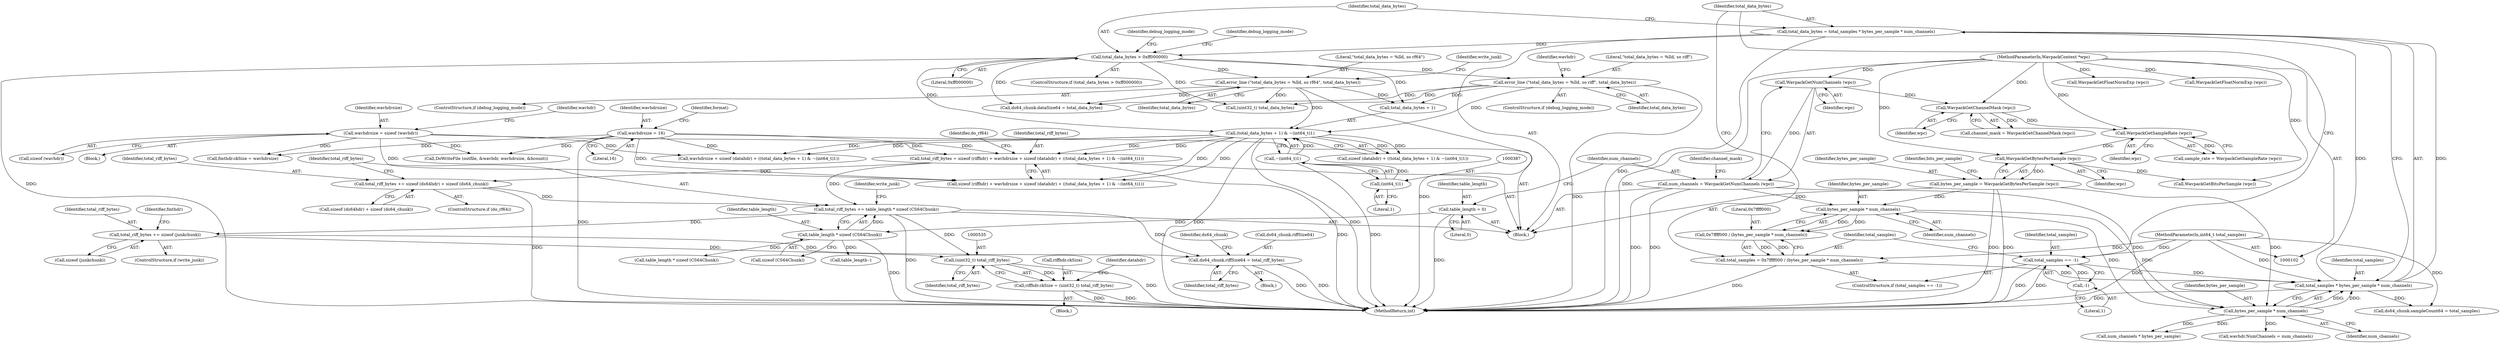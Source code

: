 digraph "0_WavPack_d5bf76b5a88d044a1be1d5656698e3ba737167e5_0@API" {
"1000406" [label="(Call,total_riff_bytes += sizeof (junkchunk))"];
"1000398" [label="(Call,total_riff_bytes += table_length * sizeof (CS64Chunk))"];
"1000400" [label="(Call,table_length * sizeof (CS64Chunk))"];
"1000117" [label="(Call,table_length = 0)"];
"1000391" [label="(Call,total_riff_bytes += sizeof (ds64hdr) + sizeof (ds64_chunk))"];
"1000371" [label="(Call,total_riff_bytes = sizeof (riffhdr) + wavhdrsize + sizeof (datahdr) + ((total_data_bytes + 1) & ~(int64_t)1))"];
"1000165" [label="(Call,wavhdrsize = 16)"];
"1000272" [label="(Call,wavhdrsize = sizeof (wavhdr))"];
"1000381" [label="(Call,(total_data_bytes + 1) & ~(int64_t)1)"];
"1000208" [label="(Call,error_line (\"total_data_bytes = %lld, so rf64\", total_data_bytes))"];
"1000202" [label="(Call,total_data_bytes > 0xff000000)"];
"1000194" [label="(Call,total_data_bytes = total_samples * bytes_per_sample * num_channels)"];
"1000196" [label="(Call,total_samples * bytes_per_sample * num_channels)"];
"1000187" [label="(Call,total_samples = 0x7ffff000 / (bytes_per_sample * num_channels))"];
"1000189" [label="(Call,0x7ffff000 / (bytes_per_sample * num_channels))"];
"1000191" [label="(Call,bytes_per_sample * num_channels)"];
"1000147" [label="(Call,bytes_per_sample = WavpackGetBytesPerSample (wpc))"];
"1000149" [label="(Call,WavpackGetBytesPerSample (wpc))"];
"1000144" [label="(Call,WavpackGetSampleRate (wpc))"];
"1000139" [label="(Call,WavpackGetChannelMask (wpc))"];
"1000134" [label="(Call,WavpackGetNumChannels (wpc))"];
"1000104" [label="(MethodParameterIn,WavpackContext *wpc)"];
"1000132" [label="(Call,num_channels = WavpackGetNumChannels (wpc))"];
"1000105" [label="(MethodParameterIn,int64_t total_samples)"];
"1000183" [label="(Call,total_samples == -1)"];
"1000185" [label="(Call,-1)"];
"1000198" [label="(Call,bytes_per_sample * num_channels)"];
"1000220" [label="(Call,error_line (\"total_data_bytes = %lld, so riff\", total_data_bytes))"];
"1000385" [label="(Call,~(int64_t)1)"];
"1000386" [label="(Call,(int64_t)1)"];
"1000484" [label="(Call,ds64_chunk.riffSize64 = total_riff_bytes)"];
"1000534" [label="(Call,(uint32_t) total_riff_bytes)"];
"1000530" [label="(Call,riffhdr.ckSize = (uint32_t) total_riff_bytes)"];
"1000147" [label="(Call,bytes_per_sample = WavpackGetBytesPerSample (wpc))"];
"1000203" [label="(Identifier,total_data_bytes)"];
"1000246" [label="(Call,num_channels * bytes_per_sample)"];
"1000142" [label="(Call,sample_rate = WavpackGetSampleRate (wpc))"];
"1000412" [label="(Identifier,fmthdr)"];
"1000145" [label="(Identifier,wpc)"];
"1000204" [label="(Literal,0xff000000)"];
"1000192" [label="(Identifier,bytes_per_sample)"];
"1000194" [label="(Call,total_data_bytes = total_samples * bytes_per_sample * num_channels)"];
"1000389" [label="(ControlStructure,if (do_rf64))"];
"1000392" [label="(Identifier,total_riff_bytes)"];
"1000534" [label="(Call,(uint32_t) total_riff_bytes)"];
"1000139" [label="(Call,WavpackGetChannelMask (wpc))"];
"1000390" [label="(Identifier,do_rf64)"];
"1000195" [label="(Identifier,total_data_bytes)"];
"1000224" [label="(Identifier,wavhdr)"];
"1000461" [label="(Block,)"];
"1000529" [label="(Block,)"];
"1000271" [label="(Block,)"];
"1000140" [label="(Identifier,wpc)"];
"1000196" [label="(Call,total_samples * bytes_per_sample * num_channels)"];
"1000183" [label="(Call,total_samples == -1)"];
"1000167" [label="(Literal,16)"];
"1000402" [label="(Call,sizeof (CS64Chunk))"];
"1000485" [label="(Call,ds64_chunk.riffSize64)"];
"1000206" [label="(ControlStructure,if (debug_logging_mode))"];
"1000400" [label="(Call,table_length * sizeof (CS64Chunk))"];
"1000207" [label="(Identifier,debug_logging_mode)"];
"1000404" [label="(ControlStructure,if (write_junk))"];
"1000373" [label="(Call,sizeof (riffhdr) + wavhdrsize + sizeof (datahdr) + ((total_data_bytes + 1) & ~(int64_t)1))"];
"1000149" [label="(Call,WavpackGetBytesPerSample (wpc))"];
"1000539" [label="(Identifier,datahdr)"];
"1000484" [label="(Call,ds64_chunk.riffSize64 = total_riff_bytes)"];
"1000382" [label="(Call,total_data_bytes + 1)"];
"1000138" [label="(Identifier,channel_mask)"];
"1000530" [label="(Call,riffhdr.ckSize = (uint32_t) total_riff_bytes)"];
"1000166" [label="(Identifier,wavhdrsize)"];
"1000153" [label="(Identifier,bits_per_sample)"];
"1000221" [label="(Literal,\"total_data_bytes = %lld, so riff\")"];
"1000150" [label="(Identifier,wpc)"];
"1000144" [label="(Call,WavpackGetSampleRate (wpc))"];
"1000135" [label="(Identifier,wpc)"];
"1000199" [label="(Identifier,bytes_per_sample)"];
"1000273" [label="(Identifier,wavhdrsize)"];
"1000119" [label="(Literal,0)"];
"1000230" [label="(Call,wavhdr.NumChannels = num_channels)"];
"1000693" [label="(Call,DoWriteFile (outfile, &wavhdr, wavhdrsize, &bcount))"];
"1000488" [label="(Identifier,total_riff_bytes)"];
"1000725" [label="(MethodReturn,int)"];
"1000220" [label="(Call,error_line (\"total_data_bytes = %lld, so riff\", total_data_bytes))"];
"1000388" [label="(Literal,1)"];
"1000371" [label="(Call,total_riff_bytes = sizeof (riffhdr) + wavhdrsize + sizeof (datahdr) + ((total_data_bytes + 1) & ~(int64_t)1))"];
"1000154" [label="(Call,WavpackGetBitsPerSample (wpc))"];
"1000385" [label="(Call,~(int64_t)1)"];
"1000391" [label="(Call,total_riff_bytes += sizeof (ds64hdr) + sizeof (ds64_chunk))"];
"1000408" [label="(Call,sizeof (junkchunk))"];
"1000174" [label="(Call,WavpackGetFloatNormExp (wpc))"];
"1000372" [label="(Identifier,total_riff_bytes)"];
"1000218" [label="(ControlStructure,if (debug_logging_mode))"];
"1000191" [label="(Call,bytes_per_sample * num_channels)"];
"1000386" [label="(Call,(int64_t)1)"];
"1000210" [label="(Identifier,total_data_bytes)"];
"1000105" [label="(MethodParameterIn,int64_t total_samples)"];
"1000219" [label="(Identifier,debug_logging_mode)"];
"1000399" [label="(Identifier,total_riff_bytes)"];
"1000134" [label="(Call,WavpackGetNumChannels (wpc))"];
"1000202" [label="(Call,total_data_bytes > 0xff000000)"];
"1000137" [label="(Call,channel_mask = WavpackGetChannelMask (wpc))"];
"1000148" [label="(Identifier,bytes_per_sample)"];
"1000222" [label="(Identifier,total_data_bytes)"];
"1000198" [label="(Call,bytes_per_sample * num_channels)"];
"1000636" [label="(Call,table_length--)"];
"1000401" [label="(Identifier,table_length)"];
"1000160" [label="(Call,WavpackGetFloatNormExp (wpc))"];
"1000398" [label="(Call,total_riff_bytes += table_length * sizeof (CS64Chunk))"];
"1000184" [label="(Identifier,total_samples)"];
"1000165" [label="(Call,wavhdrsize = 16)"];
"1000208" [label="(Call,error_line (\"total_data_bytes = %lld, so rf64\", total_data_bytes))"];
"1000117" [label="(Call,table_length = 0)"];
"1000104" [label="(MethodParameterIn,WavpackContext *wpc)"];
"1000381" [label="(Call,(total_data_bytes + 1) & ~(int64_t)1)"];
"1000182" [label="(ControlStructure,if (total_samples == -1))"];
"1000209" [label="(Literal,\"total_data_bytes = %lld, so rf64\")"];
"1000428" [label="(Call,fmthdr.ckSize = wavhdrsize)"];
"1000376" [label="(Call,wavhdrsize + sizeof (datahdr) + ((total_data_bytes + 1) & ~(int64_t)1))"];
"1000494" [label="(Call,ds64_chunk.sampleCount64 = total_samples)"];
"1000118" [label="(Identifier,table_length)"];
"1000378" [label="(Call,sizeof (datahdr) + ((total_data_bytes + 1) & ~(int64_t)1))"];
"1000405" [label="(Identifier,write_junk)"];
"1000193" [label="(Identifier,num_channels)"];
"1000186" [label="(Literal,1)"];
"1000197" [label="(Identifier,total_samples)"];
"1000190" [label="(Literal,0x7ffff000)"];
"1000278" [label="(Identifier,wavhdr)"];
"1000536" [label="(Identifier,total_riff_bytes)"];
"1000133" [label="(Identifier,num_channels)"];
"1000185" [label="(Call,-1)"];
"1000132" [label="(Call,num_channels = WavpackGetNumChannels (wpc))"];
"1000491" [label="(Identifier,ds64_chunk)"];
"1000478" [label="(Call,table_length * sizeof (CS64Chunk))"];
"1000189" [label="(Call,0x7ffff000 / (bytes_per_sample * num_channels))"];
"1000201" [label="(ControlStructure,if (total_data_bytes > 0xff000000))"];
"1000406" [label="(Call,total_riff_bytes += sizeof (junkchunk))"];
"1000200" [label="(Identifier,num_channels)"];
"1000531" [label="(Call,riffhdr.ckSize)"];
"1000274" [label="(Call,sizeof (wavhdr))"];
"1000541" [label="(Call,(uint32_t) total_data_bytes)"];
"1000212" [label="(Identifier,write_junk)"];
"1000107" [label="(Block,)"];
"1000407" [label="(Identifier,total_riff_bytes)"];
"1000188" [label="(Identifier,total_samples)"];
"1000272" [label="(Call,wavhdrsize = sizeof (wavhdr))"];
"1000393" [label="(Call,sizeof (ds64hdr) + sizeof (ds64_chunk))"];
"1000187" [label="(Call,total_samples = 0x7ffff000 / (bytes_per_sample * num_channels))"];
"1000171" [label="(Identifier,format)"];
"1000489" [label="(Call,ds64_chunk.dataSize64 = total_data_bytes)"];
"1000406" -> "1000404"  [label="AST: "];
"1000406" -> "1000408"  [label="CFG: "];
"1000407" -> "1000406"  [label="AST: "];
"1000408" -> "1000406"  [label="AST: "];
"1000412" -> "1000406"  [label="CFG: "];
"1000398" -> "1000406"  [label="DDG: "];
"1000406" -> "1000484"  [label="DDG: "];
"1000406" -> "1000534"  [label="DDG: "];
"1000398" -> "1000107"  [label="AST: "];
"1000398" -> "1000400"  [label="CFG: "];
"1000399" -> "1000398"  [label="AST: "];
"1000400" -> "1000398"  [label="AST: "];
"1000405" -> "1000398"  [label="CFG: "];
"1000398" -> "1000725"  [label="DDG: "];
"1000400" -> "1000398"  [label="DDG: "];
"1000391" -> "1000398"  [label="DDG: "];
"1000371" -> "1000398"  [label="DDG: "];
"1000398" -> "1000484"  [label="DDG: "];
"1000398" -> "1000534"  [label="DDG: "];
"1000400" -> "1000402"  [label="CFG: "];
"1000401" -> "1000400"  [label="AST: "];
"1000402" -> "1000400"  [label="AST: "];
"1000400" -> "1000725"  [label="DDG: "];
"1000117" -> "1000400"  [label="DDG: "];
"1000400" -> "1000478"  [label="DDG: "];
"1000400" -> "1000636"  [label="DDG: "];
"1000117" -> "1000107"  [label="AST: "];
"1000117" -> "1000119"  [label="CFG: "];
"1000118" -> "1000117"  [label="AST: "];
"1000119" -> "1000117"  [label="AST: "];
"1000133" -> "1000117"  [label="CFG: "];
"1000117" -> "1000725"  [label="DDG: "];
"1000391" -> "1000389"  [label="AST: "];
"1000391" -> "1000393"  [label="CFG: "];
"1000392" -> "1000391"  [label="AST: "];
"1000393" -> "1000391"  [label="AST: "];
"1000399" -> "1000391"  [label="CFG: "];
"1000391" -> "1000725"  [label="DDG: "];
"1000371" -> "1000391"  [label="DDG: "];
"1000371" -> "1000107"  [label="AST: "];
"1000371" -> "1000373"  [label="CFG: "];
"1000372" -> "1000371"  [label="AST: "];
"1000373" -> "1000371"  [label="AST: "];
"1000390" -> "1000371"  [label="CFG: "];
"1000371" -> "1000725"  [label="DDG: "];
"1000165" -> "1000371"  [label="DDG: "];
"1000272" -> "1000371"  [label="DDG: "];
"1000381" -> "1000371"  [label="DDG: "];
"1000381" -> "1000371"  [label="DDG: "];
"1000165" -> "1000107"  [label="AST: "];
"1000165" -> "1000167"  [label="CFG: "];
"1000166" -> "1000165"  [label="AST: "];
"1000167" -> "1000165"  [label="AST: "];
"1000171" -> "1000165"  [label="CFG: "];
"1000165" -> "1000725"  [label="DDG: "];
"1000165" -> "1000373"  [label="DDG: "];
"1000165" -> "1000376"  [label="DDG: "];
"1000165" -> "1000428"  [label="DDG: "];
"1000165" -> "1000693"  [label="DDG: "];
"1000272" -> "1000271"  [label="AST: "];
"1000272" -> "1000274"  [label="CFG: "];
"1000273" -> "1000272"  [label="AST: "];
"1000274" -> "1000272"  [label="AST: "];
"1000278" -> "1000272"  [label="CFG: "];
"1000272" -> "1000373"  [label="DDG: "];
"1000272" -> "1000376"  [label="DDG: "];
"1000272" -> "1000428"  [label="DDG: "];
"1000272" -> "1000693"  [label="DDG: "];
"1000381" -> "1000378"  [label="AST: "];
"1000381" -> "1000385"  [label="CFG: "];
"1000382" -> "1000381"  [label="AST: "];
"1000385" -> "1000381"  [label="AST: "];
"1000378" -> "1000381"  [label="CFG: "];
"1000381" -> "1000725"  [label="DDG: "];
"1000381" -> "1000725"  [label="DDG: "];
"1000381" -> "1000373"  [label="DDG: "];
"1000381" -> "1000373"  [label="DDG: "];
"1000381" -> "1000376"  [label="DDG: "];
"1000381" -> "1000376"  [label="DDG: "];
"1000381" -> "1000378"  [label="DDG: "];
"1000381" -> "1000378"  [label="DDG: "];
"1000208" -> "1000381"  [label="DDG: "];
"1000202" -> "1000381"  [label="DDG: "];
"1000220" -> "1000381"  [label="DDG: "];
"1000385" -> "1000381"  [label="DDG: "];
"1000208" -> "1000206"  [label="AST: "];
"1000208" -> "1000210"  [label="CFG: "];
"1000209" -> "1000208"  [label="AST: "];
"1000210" -> "1000208"  [label="AST: "];
"1000212" -> "1000208"  [label="CFG: "];
"1000208" -> "1000725"  [label="DDG: "];
"1000202" -> "1000208"  [label="DDG: "];
"1000208" -> "1000382"  [label="DDG: "];
"1000208" -> "1000489"  [label="DDG: "];
"1000208" -> "1000541"  [label="DDG: "];
"1000202" -> "1000201"  [label="AST: "];
"1000202" -> "1000204"  [label="CFG: "];
"1000203" -> "1000202"  [label="AST: "];
"1000204" -> "1000202"  [label="AST: "];
"1000207" -> "1000202"  [label="CFG: "];
"1000219" -> "1000202"  [label="CFG: "];
"1000202" -> "1000725"  [label="DDG: "];
"1000194" -> "1000202"  [label="DDG: "];
"1000202" -> "1000220"  [label="DDG: "];
"1000202" -> "1000382"  [label="DDG: "];
"1000202" -> "1000489"  [label="DDG: "];
"1000202" -> "1000541"  [label="DDG: "];
"1000194" -> "1000107"  [label="AST: "];
"1000194" -> "1000196"  [label="CFG: "];
"1000195" -> "1000194"  [label="AST: "];
"1000196" -> "1000194"  [label="AST: "];
"1000203" -> "1000194"  [label="CFG: "];
"1000194" -> "1000725"  [label="DDG: "];
"1000196" -> "1000194"  [label="DDG: "];
"1000196" -> "1000194"  [label="DDG: "];
"1000196" -> "1000198"  [label="CFG: "];
"1000197" -> "1000196"  [label="AST: "];
"1000198" -> "1000196"  [label="AST: "];
"1000196" -> "1000725"  [label="DDG: "];
"1000187" -> "1000196"  [label="DDG: "];
"1000183" -> "1000196"  [label="DDG: "];
"1000105" -> "1000196"  [label="DDG: "];
"1000198" -> "1000196"  [label="DDG: "];
"1000198" -> "1000196"  [label="DDG: "];
"1000196" -> "1000494"  [label="DDG: "];
"1000187" -> "1000182"  [label="AST: "];
"1000187" -> "1000189"  [label="CFG: "];
"1000188" -> "1000187"  [label="AST: "];
"1000189" -> "1000187"  [label="AST: "];
"1000195" -> "1000187"  [label="CFG: "];
"1000187" -> "1000725"  [label="DDG: "];
"1000189" -> "1000187"  [label="DDG: "];
"1000189" -> "1000187"  [label="DDG: "];
"1000105" -> "1000187"  [label="DDG: "];
"1000189" -> "1000191"  [label="CFG: "];
"1000190" -> "1000189"  [label="AST: "];
"1000191" -> "1000189"  [label="AST: "];
"1000191" -> "1000189"  [label="DDG: "];
"1000191" -> "1000189"  [label="DDG: "];
"1000191" -> "1000193"  [label="CFG: "];
"1000192" -> "1000191"  [label="AST: "];
"1000193" -> "1000191"  [label="AST: "];
"1000147" -> "1000191"  [label="DDG: "];
"1000132" -> "1000191"  [label="DDG: "];
"1000191" -> "1000198"  [label="DDG: "];
"1000191" -> "1000198"  [label="DDG: "];
"1000147" -> "1000107"  [label="AST: "];
"1000147" -> "1000149"  [label="CFG: "];
"1000148" -> "1000147"  [label="AST: "];
"1000149" -> "1000147"  [label="AST: "];
"1000153" -> "1000147"  [label="CFG: "];
"1000147" -> "1000725"  [label="DDG: "];
"1000147" -> "1000725"  [label="DDG: "];
"1000149" -> "1000147"  [label="DDG: "];
"1000147" -> "1000198"  [label="DDG: "];
"1000149" -> "1000150"  [label="CFG: "];
"1000150" -> "1000149"  [label="AST: "];
"1000144" -> "1000149"  [label="DDG: "];
"1000104" -> "1000149"  [label="DDG: "];
"1000149" -> "1000154"  [label="DDG: "];
"1000144" -> "1000142"  [label="AST: "];
"1000144" -> "1000145"  [label="CFG: "];
"1000145" -> "1000144"  [label="AST: "];
"1000142" -> "1000144"  [label="CFG: "];
"1000144" -> "1000142"  [label="DDG: "];
"1000139" -> "1000144"  [label="DDG: "];
"1000104" -> "1000144"  [label="DDG: "];
"1000139" -> "1000137"  [label="AST: "];
"1000139" -> "1000140"  [label="CFG: "];
"1000140" -> "1000139"  [label="AST: "];
"1000137" -> "1000139"  [label="CFG: "];
"1000139" -> "1000137"  [label="DDG: "];
"1000134" -> "1000139"  [label="DDG: "];
"1000104" -> "1000139"  [label="DDG: "];
"1000134" -> "1000132"  [label="AST: "];
"1000134" -> "1000135"  [label="CFG: "];
"1000135" -> "1000134"  [label="AST: "];
"1000132" -> "1000134"  [label="CFG: "];
"1000134" -> "1000132"  [label="DDG: "];
"1000104" -> "1000134"  [label="DDG: "];
"1000104" -> "1000102"  [label="AST: "];
"1000104" -> "1000725"  [label="DDG: "];
"1000104" -> "1000154"  [label="DDG: "];
"1000104" -> "1000160"  [label="DDG: "];
"1000104" -> "1000174"  [label="DDG: "];
"1000132" -> "1000107"  [label="AST: "];
"1000133" -> "1000132"  [label="AST: "];
"1000138" -> "1000132"  [label="CFG: "];
"1000132" -> "1000725"  [label="DDG: "];
"1000132" -> "1000725"  [label="DDG: "];
"1000132" -> "1000198"  [label="DDG: "];
"1000105" -> "1000102"  [label="AST: "];
"1000105" -> "1000725"  [label="DDG: "];
"1000105" -> "1000183"  [label="DDG: "];
"1000105" -> "1000494"  [label="DDG: "];
"1000183" -> "1000182"  [label="AST: "];
"1000183" -> "1000185"  [label="CFG: "];
"1000184" -> "1000183"  [label="AST: "];
"1000185" -> "1000183"  [label="AST: "];
"1000188" -> "1000183"  [label="CFG: "];
"1000195" -> "1000183"  [label="CFG: "];
"1000183" -> "1000725"  [label="DDG: "];
"1000183" -> "1000725"  [label="DDG: "];
"1000185" -> "1000183"  [label="DDG: "];
"1000185" -> "1000186"  [label="CFG: "];
"1000186" -> "1000185"  [label="AST: "];
"1000198" -> "1000200"  [label="CFG: "];
"1000199" -> "1000198"  [label="AST: "];
"1000200" -> "1000198"  [label="AST: "];
"1000198" -> "1000230"  [label="DDG: "];
"1000198" -> "1000246"  [label="DDG: "];
"1000198" -> "1000246"  [label="DDG: "];
"1000220" -> "1000218"  [label="AST: "];
"1000220" -> "1000222"  [label="CFG: "];
"1000221" -> "1000220"  [label="AST: "];
"1000222" -> "1000220"  [label="AST: "];
"1000224" -> "1000220"  [label="CFG: "];
"1000220" -> "1000725"  [label="DDG: "];
"1000220" -> "1000382"  [label="DDG: "];
"1000220" -> "1000489"  [label="DDG: "];
"1000220" -> "1000541"  [label="DDG: "];
"1000385" -> "1000386"  [label="CFG: "];
"1000386" -> "1000385"  [label="AST: "];
"1000385" -> "1000725"  [label="DDG: "];
"1000386" -> "1000385"  [label="DDG: "];
"1000386" -> "1000388"  [label="CFG: "];
"1000387" -> "1000386"  [label="AST: "];
"1000388" -> "1000386"  [label="AST: "];
"1000484" -> "1000461"  [label="AST: "];
"1000484" -> "1000488"  [label="CFG: "];
"1000485" -> "1000484"  [label="AST: "];
"1000488" -> "1000484"  [label="AST: "];
"1000491" -> "1000484"  [label="CFG: "];
"1000484" -> "1000725"  [label="DDG: "];
"1000484" -> "1000725"  [label="DDG: "];
"1000534" -> "1000530"  [label="AST: "];
"1000534" -> "1000536"  [label="CFG: "];
"1000535" -> "1000534"  [label="AST: "];
"1000536" -> "1000534"  [label="AST: "];
"1000530" -> "1000534"  [label="CFG: "];
"1000534" -> "1000725"  [label="DDG: "];
"1000534" -> "1000530"  [label="DDG: "];
"1000530" -> "1000529"  [label="AST: "];
"1000531" -> "1000530"  [label="AST: "];
"1000539" -> "1000530"  [label="CFG: "];
"1000530" -> "1000725"  [label="DDG: "];
"1000530" -> "1000725"  [label="DDG: "];
}
